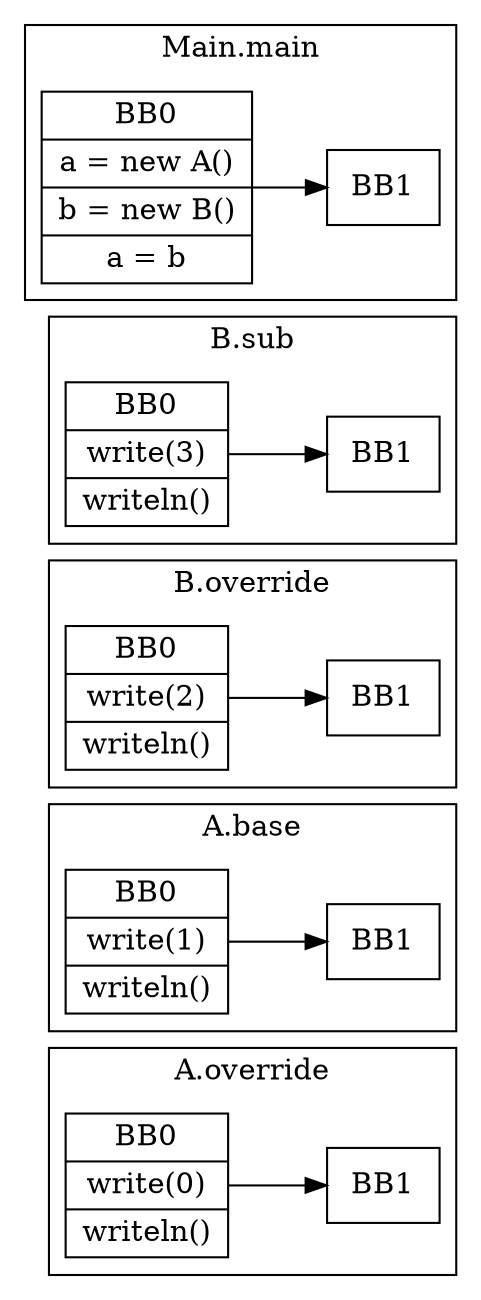 digraph G {
  graph [ rankdir = "LR" ];
  subgraph cluster_0 {
    label = "A.override"
    M0_BB0 [
      shape="record"
      label="BB0|write(0)|writeln()"
    ];
    M0_BB0 -> M0_BB1;
    M0_BB1 [
      shape="record"
      label="BB1"
    ];
  }
  subgraph cluster_1 {
    label = "A.base"
    M1_BB0 [
      shape="record"
      label="BB0|write(1)|writeln()"
    ];
    M1_BB0 -> M1_BB1;
    M1_BB1 [
      shape="record"
      label="BB1"
    ];
  }
  subgraph cluster_2 {
    label = "B.override"
    M2_BB0 [
      shape="record"
      label="BB0|write(2)|writeln()"
    ];
    M2_BB0 -> M2_BB1;
    M2_BB1 [
      shape="record"
      label="BB1"
    ];
  }
  subgraph cluster_3 {
    label = "B.sub"
    M3_BB0 [
      shape="record"
      label="BB0|write(3)|writeln()"
    ];
    M3_BB0 -> M3_BB1;
    M3_BB1 [
      shape="record"
      label="BB1"
    ];
  }
  subgraph cluster_4 {
    label = "Main.main"
    M4_BB0 [
      shape="record"
      label="BB0|a = new A()|b = new B()|a = b"
    ];
    M4_BB0 -> M4_BB1;
    M4_BB1 [
      shape="record"
      label="BB1"
    ];
  }
}

